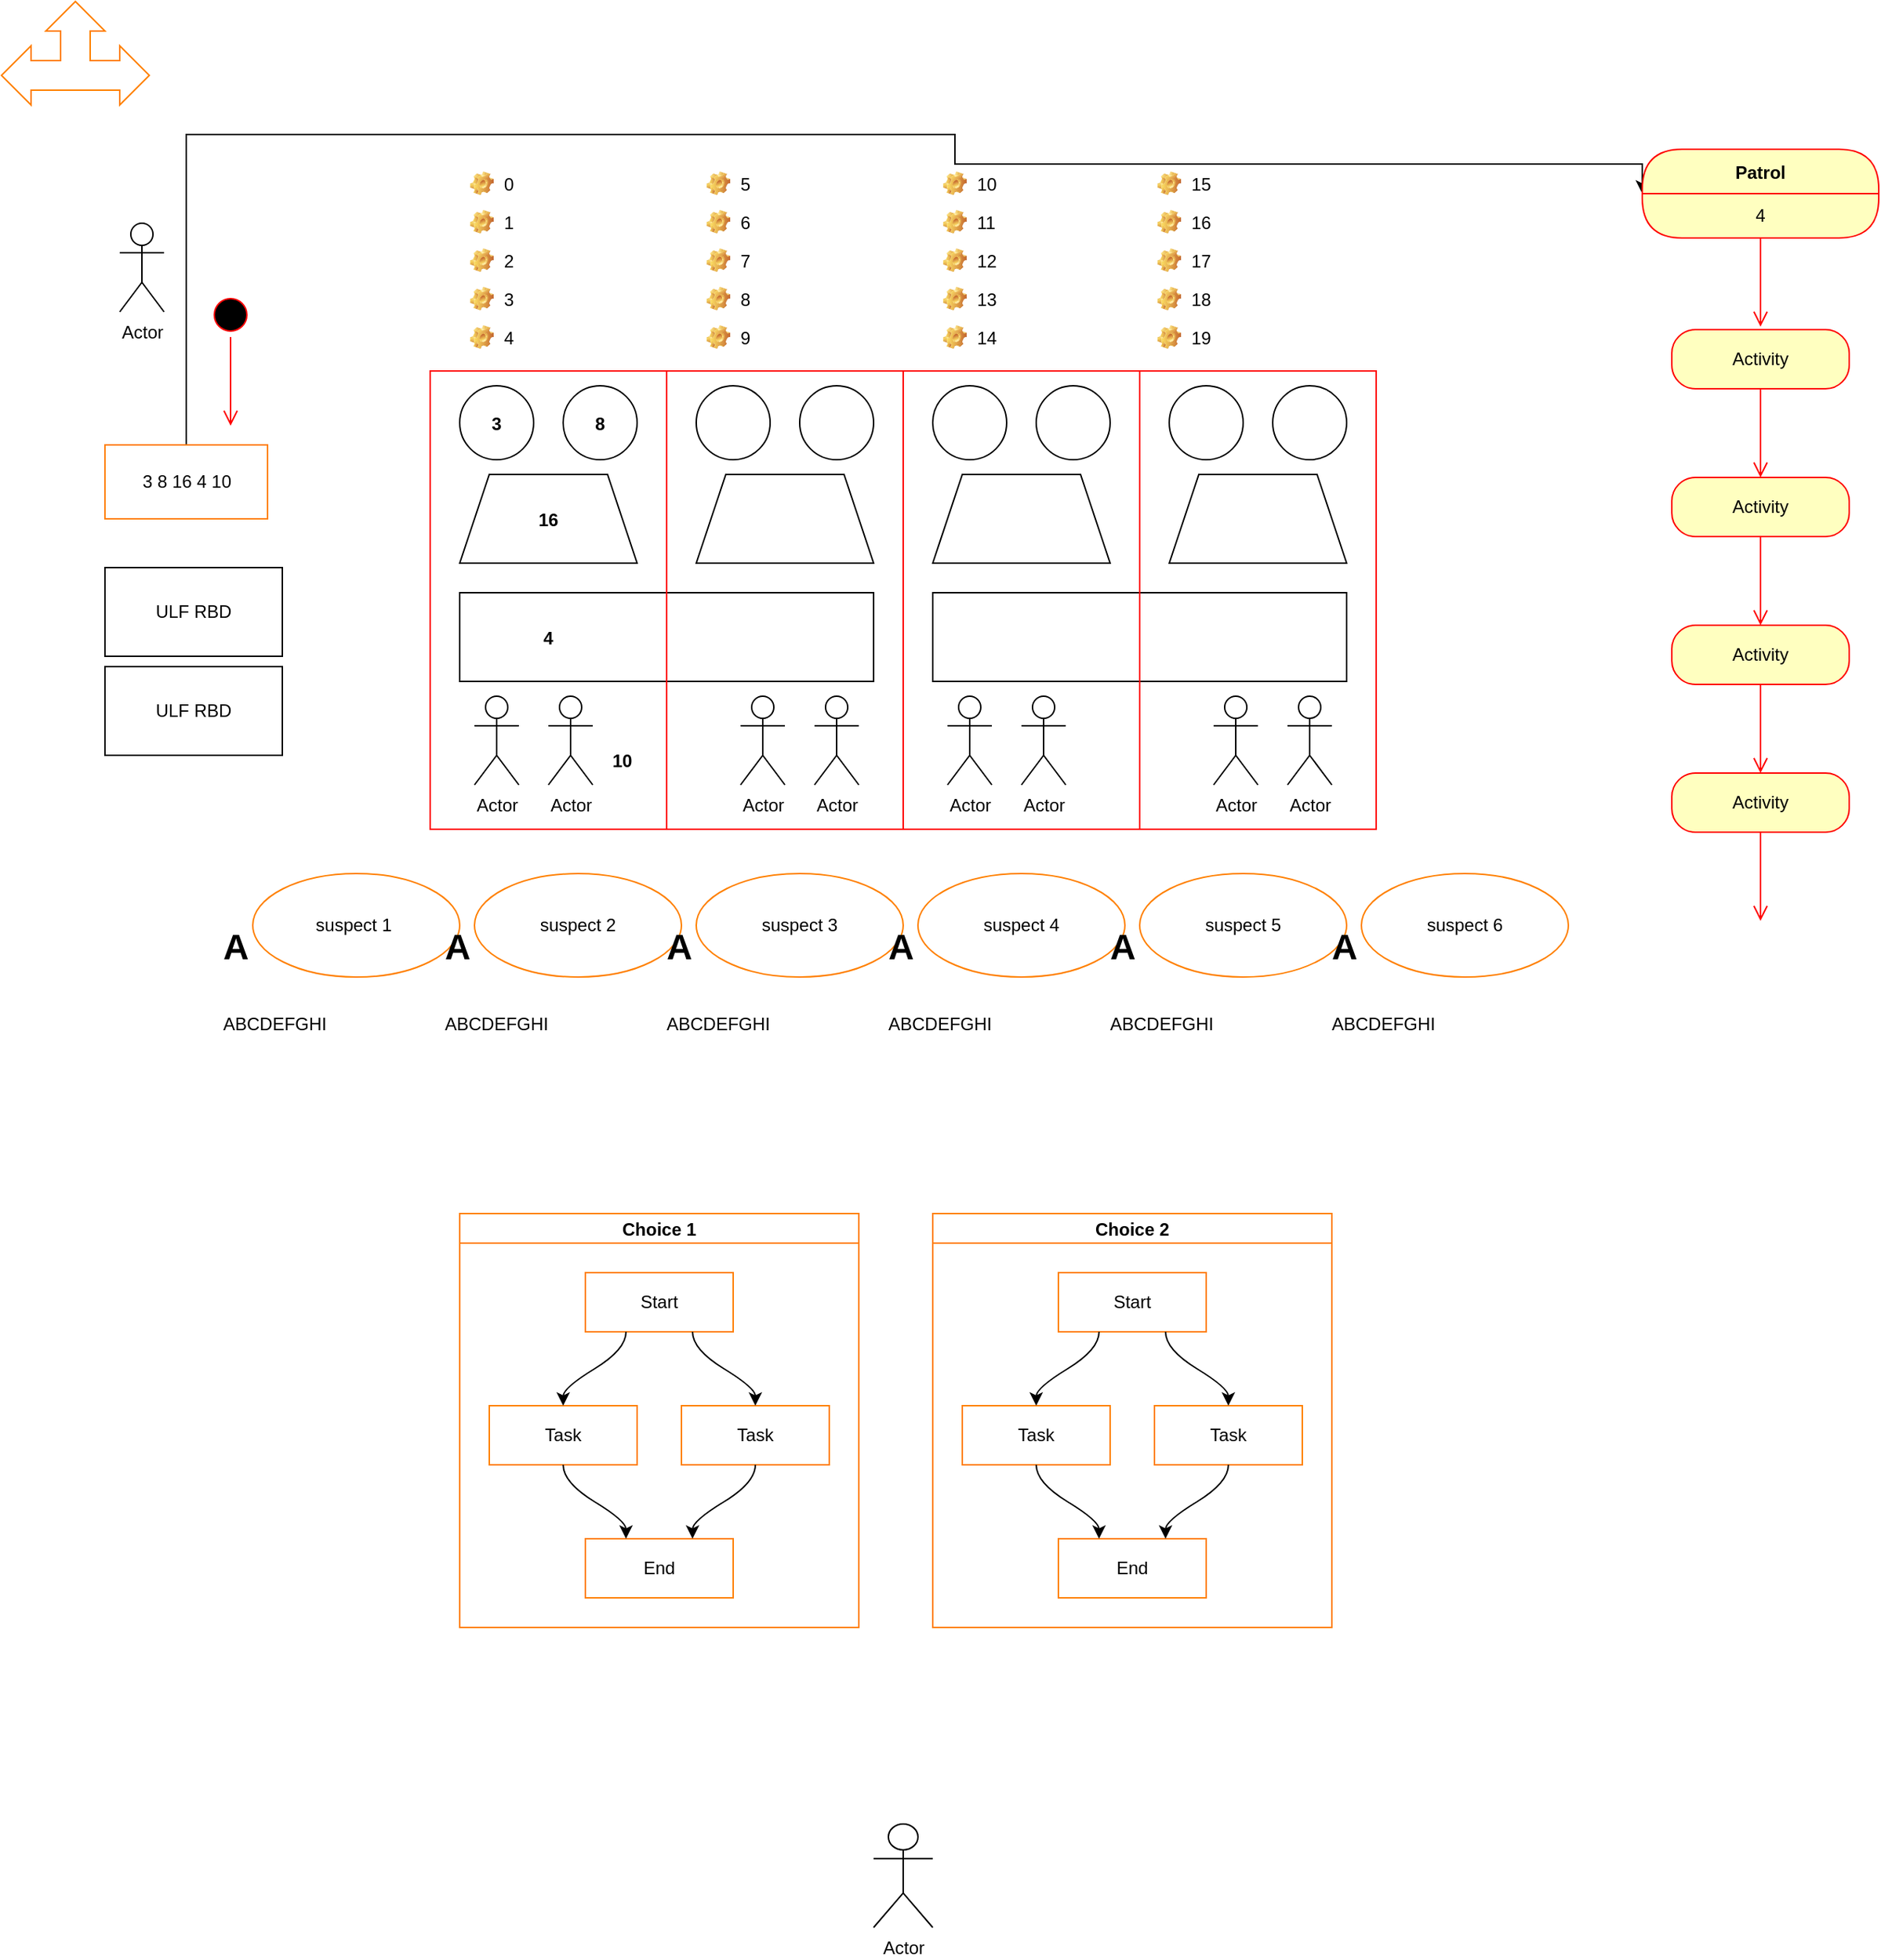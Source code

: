<mxfile version="15.8.8" type="github">
  <diagram id="ZRRt96cUcteAnaAj0CVr" name="Page-1">
    <mxGraphModel dx="1038" dy="2921" grid="1" gridSize="10" guides="1" tooltips="1" connect="1" arrows="1" fold="1" page="1" pageScale="1" pageWidth="1654" pageHeight="2336" math="0" shadow="0">
      <root>
        <mxCell id="0" />
        <mxCell id="1" parent="0" />
        <mxCell id="5TTXVKUjlZvVY425EZ6K-2" value="Actor" style="shape=umlActor;verticalLabelPosition=bottom;verticalAlign=top;html=1;outlineConnect=0;" parent="1" vertex="1">
          <mxGeometry x="90" y="50" width="30" height="60" as="geometry" />
        </mxCell>
        <mxCell id="5TTXVKUjlZvVY425EZ6K-3" value="" style="shape=trapezoid;perimeter=trapezoidPerimeter;whiteSpace=wrap;html=1;fixedSize=1;" parent="1" vertex="1">
          <mxGeometry x="800" y="220" width="120" height="60" as="geometry" />
        </mxCell>
        <mxCell id="5TTXVKUjlZvVY425EZ6K-4" value="" style="shape=trapezoid;perimeter=trapezoidPerimeter;whiteSpace=wrap;html=1;fixedSize=1;" parent="1" vertex="1">
          <mxGeometry x="640" y="220" width="120" height="60" as="geometry" />
        </mxCell>
        <mxCell id="5TTXVKUjlZvVY425EZ6K-5" value="" style="shape=trapezoid;perimeter=trapezoidPerimeter;whiteSpace=wrap;html=1;fixedSize=1;" parent="1" vertex="1">
          <mxGeometry x="480" y="220" width="120" height="60" as="geometry" />
        </mxCell>
        <mxCell id="5TTXVKUjlZvVY425EZ6K-6" value="" style="shape=trapezoid;perimeter=trapezoidPerimeter;whiteSpace=wrap;html=1;fixedSize=1;" parent="1" vertex="1">
          <mxGeometry x="320" y="220" width="120" height="60" as="geometry" />
        </mxCell>
        <mxCell id="5TTXVKUjlZvVY425EZ6K-7" value="" style="ellipse;whiteSpace=wrap;html=1;aspect=fixed;" parent="1" vertex="1">
          <mxGeometry x="320" y="160" width="50" height="50" as="geometry" />
        </mxCell>
        <mxCell id="5TTXVKUjlZvVY425EZ6K-8" value="" style="ellipse;whiteSpace=wrap;html=1;aspect=fixed;" parent="1" vertex="1">
          <mxGeometry x="390" y="160" width="50" height="50" as="geometry" />
        </mxCell>
        <mxCell id="5TTXVKUjlZvVY425EZ6K-9" value="" style="ellipse;whiteSpace=wrap;html=1;aspect=fixed;" parent="1" vertex="1">
          <mxGeometry x="480" y="160" width="50" height="50" as="geometry" />
        </mxCell>
        <mxCell id="5TTXVKUjlZvVY425EZ6K-10" value="" style="ellipse;whiteSpace=wrap;html=1;aspect=fixed;" parent="1" vertex="1">
          <mxGeometry x="550" y="160" width="50" height="50" as="geometry" />
        </mxCell>
        <mxCell id="5TTXVKUjlZvVY425EZ6K-11" value="" style="ellipse;whiteSpace=wrap;html=1;aspect=fixed;" parent="1" vertex="1">
          <mxGeometry x="640" y="160" width="50" height="50" as="geometry" />
        </mxCell>
        <mxCell id="5TTXVKUjlZvVY425EZ6K-12" value="" style="ellipse;whiteSpace=wrap;html=1;aspect=fixed;" parent="1" vertex="1">
          <mxGeometry x="710" y="160" width="50" height="50" as="geometry" />
        </mxCell>
        <mxCell id="5TTXVKUjlZvVY425EZ6K-13" value="" style="ellipse;whiteSpace=wrap;html=1;aspect=fixed;" parent="1" vertex="1">
          <mxGeometry x="800" y="160" width="50" height="50" as="geometry" />
        </mxCell>
        <mxCell id="5TTXVKUjlZvVY425EZ6K-14" value="" style="ellipse;whiteSpace=wrap;html=1;aspect=fixed;" parent="1" vertex="1">
          <mxGeometry x="870" y="160" width="50" height="50" as="geometry" />
        </mxCell>
        <mxCell id="5TTXVKUjlZvVY425EZ6K-16" value="" style="rounded=0;whiteSpace=wrap;html=1;" parent="1" vertex="1">
          <mxGeometry x="320" y="300" width="280" height="60" as="geometry" />
        </mxCell>
        <mxCell id="5TTXVKUjlZvVY425EZ6K-18" value="" style="rounded=0;whiteSpace=wrap;html=1;" parent="1" vertex="1">
          <mxGeometry x="640" y="300" width="280" height="60" as="geometry" />
        </mxCell>
        <mxCell id="5TTXVKUjlZvVY425EZ6K-19" value="Actor" style="shape=umlActor;verticalLabelPosition=bottom;verticalAlign=top;html=1;outlineConnect=0;" parent="1" vertex="1">
          <mxGeometry x="330" y="370" width="30" height="60" as="geometry" />
        </mxCell>
        <mxCell id="5TTXVKUjlZvVY425EZ6K-20" value="Actor" style="shape=umlActor;verticalLabelPosition=bottom;verticalAlign=top;html=1;outlineConnect=0;" parent="1" vertex="1">
          <mxGeometry x="380" y="370" width="30" height="60" as="geometry" />
        </mxCell>
        <mxCell id="5TTXVKUjlZvVY425EZ6K-21" value="Actor" style="shape=umlActor;verticalLabelPosition=bottom;verticalAlign=top;html=1;outlineConnect=0;" parent="1" vertex="1">
          <mxGeometry x="510" y="370" width="30" height="60" as="geometry" />
        </mxCell>
        <mxCell id="5TTXVKUjlZvVY425EZ6K-22" value="Actor" style="shape=umlActor;verticalLabelPosition=bottom;verticalAlign=top;html=1;outlineConnect=0;" parent="1" vertex="1">
          <mxGeometry x="560" y="370" width="30" height="60" as="geometry" />
        </mxCell>
        <mxCell id="5TTXVKUjlZvVY425EZ6K-23" value="Actor" style="shape=umlActor;verticalLabelPosition=bottom;verticalAlign=top;html=1;outlineConnect=0;" parent="1" vertex="1">
          <mxGeometry x="650" y="370" width="30" height="60" as="geometry" />
        </mxCell>
        <mxCell id="5TTXVKUjlZvVY425EZ6K-24" value="Actor" style="shape=umlActor;verticalLabelPosition=bottom;verticalAlign=top;html=1;outlineConnect=0;" parent="1" vertex="1">
          <mxGeometry x="700" y="370" width="30" height="60" as="geometry" />
        </mxCell>
        <mxCell id="5TTXVKUjlZvVY425EZ6K-25" value="Actor" style="shape=umlActor;verticalLabelPosition=bottom;verticalAlign=top;html=1;outlineConnect=0;" parent="1" vertex="1">
          <mxGeometry x="830" y="370" width="30" height="60" as="geometry" />
        </mxCell>
        <mxCell id="5TTXVKUjlZvVY425EZ6K-26" value="Actor" style="shape=umlActor;verticalLabelPosition=bottom;verticalAlign=top;html=1;outlineConnect=0;" parent="1" vertex="1">
          <mxGeometry x="880" y="370" width="30" height="60" as="geometry" />
        </mxCell>
        <mxCell id="5TTXVKUjlZvVY425EZ6K-29" value="" style="rounded=0;whiteSpace=wrap;html=1;fillColor=none;strokeColor=#FF0000;" parent="1" vertex="1">
          <mxGeometry x="780" y="150" width="160" height="310" as="geometry" />
        </mxCell>
        <mxCell id="5TTXVKUjlZvVY425EZ6K-30" value="" style="rounded=0;whiteSpace=wrap;html=1;fillColor=none;strokeColor=#FF0000;" parent="1" vertex="1">
          <mxGeometry x="620" y="150" width="160" height="310" as="geometry" />
        </mxCell>
        <mxCell id="5TTXVKUjlZvVY425EZ6K-31" value="" style="rounded=0;whiteSpace=wrap;html=1;fillColor=none;strokeColor=#FF0000;" parent="1" vertex="1">
          <mxGeometry x="460" y="150" width="160" height="310" as="geometry" />
        </mxCell>
        <mxCell id="5TTXVKUjlZvVY425EZ6K-32" value="" style="rounded=0;whiteSpace=wrap;html=1;fillColor=none;strokeColor=#FF0000;" parent="1" vertex="1">
          <mxGeometry x="300" y="150" width="160" height="310" as="geometry" />
        </mxCell>
        <mxCell id="5TTXVKUjlZvVY425EZ6K-37" value="Actor" style="shape=umlActor;verticalLabelPosition=bottom;verticalAlign=top;html=1;outlineConnect=0;" parent="1" vertex="1">
          <mxGeometry x="600" y="1133" width="40" height="70" as="geometry" />
        </mxCell>
        <mxCell id="5TTXVKUjlZvVY425EZ6K-48" value="Choice 1" style="swimlane;startSize=20;horizontal=1;childLayout=flowLayout;flowOrientation=north;resizable=0;interRankCellSpacing=50;containerType=tree;strokeColor=#FF8000;fillColor=none;" parent="1" vertex="1">
          <mxGeometry x="320" y="720" width="270" height="280" as="geometry" />
        </mxCell>
        <mxCell id="5TTXVKUjlZvVY425EZ6K-49" value="Start" style="whiteSpace=wrap;html=1;strokeColor=#FF8000;fillColor=none;" parent="5TTXVKUjlZvVY425EZ6K-48" vertex="1">
          <mxGeometry x="85" y="40" width="100" height="40" as="geometry" />
        </mxCell>
        <mxCell id="5TTXVKUjlZvVY425EZ6K-50" value="Task" style="whiteSpace=wrap;html=1;strokeColor=#FF8000;fillColor=none;" parent="5TTXVKUjlZvVY425EZ6K-48" vertex="1">
          <mxGeometry x="20" y="130" width="100" height="40" as="geometry" />
        </mxCell>
        <mxCell id="5TTXVKUjlZvVY425EZ6K-51" value="" style="html=1;curved=1;rounded=0;noEdgeStyle=1;orthogonal=1;" parent="5TTXVKUjlZvVY425EZ6K-48" source="5TTXVKUjlZvVY425EZ6K-49" target="5TTXVKUjlZvVY425EZ6K-50" edge="1">
          <mxGeometry relative="1" as="geometry">
            <Array as="points">
              <mxPoint x="112.5" y="92" />
              <mxPoint x="70" y="118" />
            </Array>
          </mxGeometry>
        </mxCell>
        <mxCell id="5TTXVKUjlZvVY425EZ6K-52" value="Task" style="whiteSpace=wrap;html=1;strokeColor=#FF8000;fillColor=none;" parent="5TTXVKUjlZvVY425EZ6K-48" vertex="1">
          <mxGeometry x="150" y="130" width="100" height="40" as="geometry" />
        </mxCell>
        <mxCell id="5TTXVKUjlZvVY425EZ6K-53" value="" style="html=1;curved=1;rounded=0;noEdgeStyle=1;orthogonal=1;" parent="5TTXVKUjlZvVY425EZ6K-48" source="5TTXVKUjlZvVY425EZ6K-49" target="5TTXVKUjlZvVY425EZ6K-52" edge="1">
          <mxGeometry relative="1" as="geometry">
            <Array as="points">
              <mxPoint x="157.5" y="92" />
              <mxPoint x="200" y="118" />
            </Array>
          </mxGeometry>
        </mxCell>
        <mxCell id="5TTXVKUjlZvVY425EZ6K-54" value="End" style="whiteSpace=wrap;html=1;strokeColor=#FF8000;fillColor=none;" parent="5TTXVKUjlZvVY425EZ6K-48" vertex="1">
          <mxGeometry x="85" y="220" width="100" height="40" as="geometry" />
        </mxCell>
        <mxCell id="5TTXVKUjlZvVY425EZ6K-55" value="" style="html=1;curved=1;rounded=0;noEdgeStyle=1;orthogonal=1;" parent="5TTXVKUjlZvVY425EZ6K-48" source="5TTXVKUjlZvVY425EZ6K-50" target="5TTXVKUjlZvVY425EZ6K-54" edge="1">
          <mxGeometry relative="1" as="geometry">
            <Array as="points">
              <mxPoint x="70" y="182" />
              <mxPoint x="112.5" y="208" />
            </Array>
          </mxGeometry>
        </mxCell>
        <mxCell id="5TTXVKUjlZvVY425EZ6K-56" value="" style="html=1;curved=1;rounded=0;noEdgeStyle=1;orthogonal=1;" parent="5TTXVKUjlZvVY425EZ6K-48" source="5TTXVKUjlZvVY425EZ6K-52" target="5TTXVKUjlZvVY425EZ6K-54" edge="1">
          <mxGeometry relative="1" as="geometry">
            <Array as="points">
              <mxPoint x="200" y="182" />
              <mxPoint x="157.5" y="208" />
            </Array>
          </mxGeometry>
        </mxCell>
        <mxCell id="5TTXVKUjlZvVY425EZ6K-57" value="Choice 2" style="swimlane;startSize=20;horizontal=1;childLayout=flowLayout;flowOrientation=north;resizable=0;interRankCellSpacing=50;containerType=tree;strokeColor=#FF8000;fillColor=none;" parent="1" vertex="1">
          <mxGeometry x="640" y="720" width="270" height="280" as="geometry" />
        </mxCell>
        <mxCell id="5TTXVKUjlZvVY425EZ6K-58" value="Start" style="whiteSpace=wrap;html=1;strokeColor=#FF8000;fillColor=none;" parent="5TTXVKUjlZvVY425EZ6K-57" vertex="1">
          <mxGeometry x="85" y="40" width="100" height="40" as="geometry" />
        </mxCell>
        <mxCell id="5TTXVKUjlZvVY425EZ6K-59" value="Task" style="whiteSpace=wrap;html=1;strokeColor=#FF8000;fillColor=none;" parent="5TTXVKUjlZvVY425EZ6K-57" vertex="1">
          <mxGeometry x="20" y="130" width="100" height="40" as="geometry" />
        </mxCell>
        <mxCell id="5TTXVKUjlZvVY425EZ6K-60" value="" style="html=1;curved=1;rounded=0;noEdgeStyle=1;orthogonal=1;" parent="5TTXVKUjlZvVY425EZ6K-57" source="5TTXVKUjlZvVY425EZ6K-58" target="5TTXVKUjlZvVY425EZ6K-59" edge="1">
          <mxGeometry relative="1" as="geometry">
            <Array as="points">
              <mxPoint x="112.5" y="92" />
              <mxPoint x="70" y="118" />
            </Array>
          </mxGeometry>
        </mxCell>
        <mxCell id="5TTXVKUjlZvVY425EZ6K-61" value="Task" style="whiteSpace=wrap;html=1;strokeColor=#FF8000;fillColor=none;" parent="5TTXVKUjlZvVY425EZ6K-57" vertex="1">
          <mxGeometry x="150" y="130" width="100" height="40" as="geometry" />
        </mxCell>
        <mxCell id="5TTXVKUjlZvVY425EZ6K-62" value="" style="html=1;curved=1;rounded=0;noEdgeStyle=1;orthogonal=1;" parent="5TTXVKUjlZvVY425EZ6K-57" source="5TTXVKUjlZvVY425EZ6K-58" target="5TTXVKUjlZvVY425EZ6K-61" edge="1">
          <mxGeometry relative="1" as="geometry">
            <Array as="points">
              <mxPoint x="157.5" y="92" />
              <mxPoint x="200" y="118" />
            </Array>
          </mxGeometry>
        </mxCell>
        <mxCell id="5TTXVKUjlZvVY425EZ6K-63" value="End" style="whiteSpace=wrap;html=1;strokeColor=#FF8000;fillColor=none;" parent="5TTXVKUjlZvVY425EZ6K-57" vertex="1">
          <mxGeometry x="85" y="220" width="100" height="40" as="geometry" />
        </mxCell>
        <mxCell id="5TTXVKUjlZvVY425EZ6K-64" value="" style="html=1;curved=1;rounded=0;noEdgeStyle=1;orthogonal=1;" parent="5TTXVKUjlZvVY425EZ6K-57" source="5TTXVKUjlZvVY425EZ6K-59" target="5TTXVKUjlZvVY425EZ6K-63" edge="1">
          <mxGeometry relative="1" as="geometry">
            <Array as="points">
              <mxPoint x="70" y="182" />
              <mxPoint x="112.5" y="208" />
            </Array>
          </mxGeometry>
        </mxCell>
        <mxCell id="5TTXVKUjlZvVY425EZ6K-65" value="" style="html=1;curved=1;rounded=0;noEdgeStyle=1;orthogonal=1;" parent="5TTXVKUjlZvVY425EZ6K-57" source="5TTXVKUjlZvVY425EZ6K-61" target="5TTXVKUjlZvVY425EZ6K-63" edge="1">
          <mxGeometry relative="1" as="geometry">
            <Array as="points">
              <mxPoint x="200" y="182" />
              <mxPoint x="157.5" y="208" />
            </Array>
          </mxGeometry>
        </mxCell>
        <mxCell id="5TTXVKUjlZvVY425EZ6K-77" value="" style="html=1;shadow=0;dashed=0;align=center;verticalAlign=middle;shape=mxgraph.arrows2.triadArrow;dy=10;dx=20;arrowHead=40;strokeColor=#FF8000;fillColor=none;" parent="1" vertex="1">
          <mxGeometry x="10" y="-100" width="100" height="70" as="geometry" />
        </mxCell>
        <mxCell id="5TTXVKUjlZvVY425EZ6K-79" value="0" style="label;fontStyle=0;strokeColor=none;fillColor=none;align=left;verticalAlign=top;overflow=hidden;spacingLeft=28;spacingRight=4;rotatable=0;points=[[0,0.5],[1,0.5]];portConstraint=eastwest;imageWidth=16;imageHeight=16;image=img/clipart/Gear_128x128.png" parent="1" vertex="1">
          <mxGeometry x="320" y="10" width="120" height="26" as="geometry" />
        </mxCell>
        <mxCell id="5TTXVKUjlZvVY425EZ6K-80" value="1" style="label;fontStyle=0;strokeColor=none;fillColor=none;align=left;verticalAlign=top;overflow=hidden;spacingLeft=28;spacingRight=4;rotatable=0;points=[[0,0.5],[1,0.5]];portConstraint=eastwest;imageWidth=16;imageHeight=16;image=img/clipart/Gear_128x128.png" parent="1" vertex="1">
          <mxGeometry x="320" y="36" width="120" height="26" as="geometry" />
        </mxCell>
        <mxCell id="5TTXVKUjlZvVY425EZ6K-81" value="2" style="label;fontStyle=0;strokeColor=none;fillColor=none;align=left;verticalAlign=top;overflow=hidden;spacingLeft=28;spacingRight=4;rotatable=0;points=[[0,0.5],[1,0.5]];portConstraint=eastwest;imageWidth=16;imageHeight=16;image=img/clipart/Gear_128x128.png" parent="1" vertex="1">
          <mxGeometry x="320" y="62" width="120" height="26" as="geometry" />
        </mxCell>
        <mxCell id="5TTXVKUjlZvVY425EZ6K-82" value="3" style="label;fontStyle=0;strokeColor=none;fillColor=none;align=left;verticalAlign=top;overflow=hidden;spacingLeft=28;spacingRight=4;rotatable=0;points=[[0,0.5],[1,0.5]];portConstraint=eastwest;imageWidth=16;imageHeight=16;image=img/clipart/Gear_128x128.png" parent="1" vertex="1">
          <mxGeometry x="320" y="88" width="120" height="26" as="geometry" />
        </mxCell>
        <mxCell id="5TTXVKUjlZvVY425EZ6K-83" value="4" style="label;fontStyle=0;strokeColor=none;fillColor=none;align=left;verticalAlign=top;overflow=hidden;spacingLeft=28;spacingRight=4;rotatable=0;points=[[0,0.5],[1,0.5]];portConstraint=eastwest;imageWidth=16;imageHeight=16;image=img/clipart/Gear_128x128.png" parent="1" vertex="1">
          <mxGeometry x="320" y="114" width="120" height="26" as="geometry" />
        </mxCell>
        <mxCell id="5TTXVKUjlZvVY425EZ6K-84" value="5" style="label;fontStyle=0;strokeColor=none;fillColor=none;align=left;verticalAlign=top;overflow=hidden;spacingLeft=28;spacingRight=4;rotatable=0;points=[[0,0.5],[1,0.5]];portConstraint=eastwest;imageWidth=16;imageHeight=16;image=img/clipart/Gear_128x128.png" parent="1" vertex="1">
          <mxGeometry x="480" y="10" width="120" height="26" as="geometry" />
        </mxCell>
        <mxCell id="5TTXVKUjlZvVY425EZ6K-85" value="6" style="label;fontStyle=0;strokeColor=none;fillColor=none;align=left;verticalAlign=top;overflow=hidden;spacingLeft=28;spacingRight=4;rotatable=0;points=[[0,0.5],[1,0.5]];portConstraint=eastwest;imageWidth=16;imageHeight=16;image=img/clipart/Gear_128x128.png" parent="1" vertex="1">
          <mxGeometry x="480" y="36" width="120" height="26" as="geometry" />
        </mxCell>
        <mxCell id="5TTXVKUjlZvVY425EZ6K-86" value="7" style="label;fontStyle=0;strokeColor=none;fillColor=none;align=left;verticalAlign=top;overflow=hidden;spacingLeft=28;spacingRight=4;rotatable=0;points=[[0,0.5],[1,0.5]];portConstraint=eastwest;imageWidth=16;imageHeight=16;image=img/clipart/Gear_128x128.png" parent="1" vertex="1">
          <mxGeometry x="480" y="62" width="120" height="26" as="geometry" />
        </mxCell>
        <mxCell id="5TTXVKUjlZvVY425EZ6K-87" value="8" style="label;fontStyle=0;strokeColor=none;fillColor=none;align=left;verticalAlign=top;overflow=hidden;spacingLeft=28;spacingRight=4;rotatable=0;points=[[0,0.5],[1,0.5]];portConstraint=eastwest;imageWidth=16;imageHeight=16;image=img/clipart/Gear_128x128.png" parent="1" vertex="1">
          <mxGeometry x="480" y="88" width="120" height="26" as="geometry" />
        </mxCell>
        <mxCell id="5TTXVKUjlZvVY425EZ6K-88" value="9" style="label;fontStyle=0;strokeColor=none;fillColor=none;align=left;verticalAlign=top;overflow=hidden;spacingLeft=28;spacingRight=4;rotatable=0;points=[[0,0.5],[1,0.5]];portConstraint=eastwest;imageWidth=16;imageHeight=16;image=img/clipart/Gear_128x128.png" parent="1" vertex="1">
          <mxGeometry x="480" y="114" width="120" height="26" as="geometry" />
        </mxCell>
        <mxCell id="5TTXVKUjlZvVY425EZ6K-89" value="10" style="label;fontStyle=0;strokeColor=none;fillColor=none;align=left;verticalAlign=top;overflow=hidden;spacingLeft=28;spacingRight=4;rotatable=0;points=[[0,0.5],[1,0.5]];portConstraint=eastwest;imageWidth=16;imageHeight=16;image=img/clipart/Gear_128x128.png" parent="1" vertex="1">
          <mxGeometry x="640" y="10" width="120" height="26" as="geometry" />
        </mxCell>
        <mxCell id="5TTXVKUjlZvVY425EZ6K-90" value="11" style="label;fontStyle=0;strokeColor=none;fillColor=none;align=left;verticalAlign=top;overflow=hidden;spacingLeft=28;spacingRight=4;rotatable=0;points=[[0,0.5],[1,0.5]];portConstraint=eastwest;imageWidth=16;imageHeight=16;image=img/clipart/Gear_128x128.png" parent="1" vertex="1">
          <mxGeometry x="640" y="36" width="120" height="26" as="geometry" />
        </mxCell>
        <mxCell id="5TTXVKUjlZvVY425EZ6K-91" value="12" style="label;fontStyle=0;strokeColor=none;fillColor=none;align=left;verticalAlign=top;overflow=hidden;spacingLeft=28;spacingRight=4;rotatable=0;points=[[0,0.5],[1,0.5]];portConstraint=eastwest;imageWidth=16;imageHeight=16;image=img/clipart/Gear_128x128.png" parent="1" vertex="1">
          <mxGeometry x="640" y="62" width="120" height="26" as="geometry" />
        </mxCell>
        <mxCell id="5TTXVKUjlZvVY425EZ6K-92" value="13" style="label;fontStyle=0;strokeColor=none;fillColor=none;align=left;verticalAlign=top;overflow=hidden;spacingLeft=28;spacingRight=4;rotatable=0;points=[[0,0.5],[1,0.5]];portConstraint=eastwest;imageWidth=16;imageHeight=16;image=img/clipart/Gear_128x128.png" parent="1" vertex="1">
          <mxGeometry x="640" y="88" width="120" height="26" as="geometry" />
        </mxCell>
        <mxCell id="5TTXVKUjlZvVY425EZ6K-93" value="14" style="label;fontStyle=0;strokeColor=none;fillColor=none;align=left;verticalAlign=top;overflow=hidden;spacingLeft=28;spacingRight=4;rotatable=0;points=[[0,0.5],[1,0.5]];portConstraint=eastwest;imageWidth=16;imageHeight=16;image=img/clipart/Gear_128x128.png" parent="1" vertex="1">
          <mxGeometry x="640" y="114" width="120" height="26" as="geometry" />
        </mxCell>
        <mxCell id="5TTXVKUjlZvVY425EZ6K-94" value="15" style="label;fontStyle=0;strokeColor=none;fillColor=none;align=left;verticalAlign=top;overflow=hidden;spacingLeft=28;spacingRight=4;rotatable=0;points=[[0,0.5],[1,0.5]];portConstraint=eastwest;imageWidth=16;imageHeight=16;image=img/clipart/Gear_128x128.png" parent="1" vertex="1">
          <mxGeometry x="785" y="10" width="120" height="26" as="geometry" />
        </mxCell>
        <mxCell id="5TTXVKUjlZvVY425EZ6K-95" value="16" style="label;fontStyle=0;strokeColor=none;fillColor=none;align=left;verticalAlign=top;overflow=hidden;spacingLeft=28;spacingRight=4;rotatable=0;points=[[0,0.5],[1,0.5]];portConstraint=eastwest;imageWidth=16;imageHeight=16;image=img/clipart/Gear_128x128.png" parent="1" vertex="1">
          <mxGeometry x="785" y="36" width="120" height="26" as="geometry" />
        </mxCell>
        <mxCell id="5TTXVKUjlZvVY425EZ6K-96" value="17" style="label;fontStyle=0;strokeColor=none;fillColor=none;align=left;verticalAlign=top;overflow=hidden;spacingLeft=28;spacingRight=4;rotatable=0;points=[[0,0.5],[1,0.5]];portConstraint=eastwest;imageWidth=16;imageHeight=16;image=img/clipart/Gear_128x128.png" parent="1" vertex="1">
          <mxGeometry x="785" y="62" width="120" height="26" as="geometry" />
        </mxCell>
        <mxCell id="5TTXVKUjlZvVY425EZ6K-97" value="18" style="label;fontStyle=0;strokeColor=none;fillColor=none;align=left;verticalAlign=top;overflow=hidden;spacingLeft=28;spacingRight=4;rotatable=0;points=[[0,0.5],[1,0.5]];portConstraint=eastwest;imageWidth=16;imageHeight=16;image=img/clipart/Gear_128x128.png" parent="1" vertex="1">
          <mxGeometry x="785" y="88" width="120" height="26" as="geometry" />
        </mxCell>
        <mxCell id="5TTXVKUjlZvVY425EZ6K-98" value="19" style="label;fontStyle=0;strokeColor=none;fillColor=none;align=left;verticalAlign=top;overflow=hidden;spacingLeft=28;spacingRight=4;rotatable=0;points=[[0,0.5],[1,0.5]];portConstraint=eastwest;imageWidth=16;imageHeight=16;image=img/clipart/Gear_128x128.png" parent="1" vertex="1">
          <mxGeometry x="785" y="114" width="120" height="26" as="geometry" />
        </mxCell>
        <mxCell id="5TTXVKUjlZvVY425EZ6K-99" value="" style="ellipse;html=1;shape=startState;fillColor=#000000;strokeColor=#ff0000;" parent="1" vertex="1">
          <mxGeometry x="150" y="97" width="30" height="30" as="geometry" />
        </mxCell>
        <mxCell id="5TTXVKUjlZvVY425EZ6K-100" value="" style="edgeStyle=orthogonalEdgeStyle;html=1;verticalAlign=bottom;endArrow=open;endSize=8;strokeColor=#ff0000;rounded=0;" parent="1" source="5TTXVKUjlZvVY425EZ6K-99" edge="1">
          <mxGeometry relative="1" as="geometry">
            <mxPoint x="165" y="187" as="targetPoint" />
          </mxGeometry>
        </mxCell>
        <mxCell id="5TTXVKUjlZvVY425EZ6K-101" value="suspect 1&lt;span style=&quot;white-space: pre&quot;&gt; &lt;/span&gt;" style="ellipse;whiteSpace=wrap;html=1;strokeColor=#FF8000;fillColor=none;" parent="1" vertex="1">
          <mxGeometry x="180" y="490" width="140" height="70" as="geometry" />
        </mxCell>
        <mxCell id="5TTXVKUjlZvVY425EZ6K-102" value="suspect 2" style="ellipse;whiteSpace=wrap;html=1;strokeColor=#FF8000;fillColor=none;" parent="1" vertex="1">
          <mxGeometry x="330" y="490" width="140" height="70" as="geometry" />
        </mxCell>
        <mxCell id="5TTXVKUjlZvVY425EZ6K-103" value="suspect 3" style="ellipse;whiteSpace=wrap;html=1;strokeColor=#FF8000;fillColor=none;" parent="1" vertex="1">
          <mxGeometry x="480" y="490" width="140" height="70" as="geometry" />
        </mxCell>
        <mxCell id="5TTXVKUjlZvVY425EZ6K-104" value="suspect 4" style="ellipse;whiteSpace=wrap;html=1;strokeColor=#FF8000;fillColor=none;" parent="1" vertex="1">
          <mxGeometry x="630" y="490" width="140" height="70" as="geometry" />
        </mxCell>
        <mxCell id="5TTXVKUjlZvVY425EZ6K-105" value="suspect 5" style="ellipse;whiteSpace=wrap;html=1;strokeColor=#FF8000;fillColor=none;" parent="1" vertex="1">
          <mxGeometry x="780" y="490" width="140" height="70" as="geometry" />
        </mxCell>
        <mxCell id="5TTXVKUjlZvVY425EZ6K-106" value="suspect 6" style="ellipse;whiteSpace=wrap;html=1;strokeColor=#FF8000;fillColor=none;" parent="1" vertex="1">
          <mxGeometry x="930" y="490" width="140" height="70" as="geometry" />
        </mxCell>
        <mxCell id="BTbRAFkYMJewCLEARAWJ-13" style="edgeStyle=orthogonalEdgeStyle;rounded=0;orthogonalLoop=1;jettySize=auto;html=1;entryX=0;entryY=0;entryDx=0;entryDy=0;" edge="1" parent="1" source="5TTXVKUjlZvVY425EZ6K-107" target="BTbRAFkYMJewCLEARAWJ-2">
          <mxGeometry relative="1" as="geometry">
            <Array as="points">
              <mxPoint x="135" y="-10" />
              <mxPoint x="655" y="-10" />
              <mxPoint x="655" y="10" />
              <mxPoint x="1120" y="10" />
            </Array>
          </mxGeometry>
        </mxCell>
        <mxCell id="5TTXVKUjlZvVY425EZ6K-107" value="3 8 16 4 10" style="html=1;strokeColor=#FF8000;fillColor=none;" parent="1" vertex="1">
          <mxGeometry x="80" y="200" width="110" height="50" as="geometry" />
        </mxCell>
        <mxCell id="5TTXVKUjlZvVY425EZ6K-112" value="3" style="text;align=center;fontStyle=1;verticalAlign=middle;spacingLeft=3;spacingRight=3;strokeColor=none;rotatable=0;points=[[0,0.5],[1,0.5]];portConstraint=eastwest;fillColor=none;" parent="1" vertex="1">
          <mxGeometry x="305" y="172" width="80" height="26" as="geometry" />
        </mxCell>
        <mxCell id="5TTXVKUjlZvVY425EZ6K-113" value="8" style="text;align=center;fontStyle=1;verticalAlign=middle;spacingLeft=3;spacingRight=3;strokeColor=none;rotatable=0;points=[[0,0.5],[1,0.5]];portConstraint=eastwest;fillColor=none;" parent="1" vertex="1">
          <mxGeometry x="375" y="172" width="80" height="26" as="geometry" />
        </mxCell>
        <mxCell id="5TTXVKUjlZvVY425EZ6K-114" value="16" style="text;align=center;fontStyle=1;verticalAlign=middle;spacingLeft=3;spacingRight=3;strokeColor=none;rotatable=0;points=[[0,0.5],[1,0.5]];portConstraint=eastwest;fillColor=none;" parent="1" vertex="1">
          <mxGeometry x="340" y="237" width="80" height="26" as="geometry" />
        </mxCell>
        <mxCell id="5TTXVKUjlZvVY425EZ6K-115" value="4" style="text;align=center;fontStyle=1;verticalAlign=middle;spacingLeft=3;spacingRight=3;strokeColor=none;rotatable=0;points=[[0,0.5],[1,0.5]];portConstraint=eastwest;fillColor=none;" parent="1" vertex="1">
          <mxGeometry x="340" y="317" width="80" height="26" as="geometry" />
        </mxCell>
        <mxCell id="5TTXVKUjlZvVY425EZ6K-116" value="10" style="text;align=center;fontStyle=1;verticalAlign=middle;spacingLeft=3;spacingRight=3;strokeColor=none;rotatable=0;points=[[0,0.5],[1,0.5]];portConstraint=eastwest;fillColor=none;" parent="1" vertex="1">
          <mxGeometry x="390" y="400" width="80" height="26" as="geometry" />
        </mxCell>
        <mxCell id="BTbRAFkYMJewCLEARAWJ-1" value="Patrol" style="swimlane;fontStyle=1;align=center;verticalAlign=middle;childLayout=stackLayout;horizontal=1;startSize=30;horizontalStack=0;resizeParent=0;resizeLast=1;container=0;fontColor=#000000;collapsible=0;rounded=1;arcSize=30;strokeColor=#ff0000;fillColor=#ffffc0;swimlaneFillColor=#ffffc0;dropTarget=0;" vertex="1" parent="1">
          <mxGeometry x="1120" width="160" height="60" as="geometry" />
        </mxCell>
        <mxCell id="BTbRAFkYMJewCLEARAWJ-2" value="4" style="text;html=1;strokeColor=none;fillColor=none;align=center;verticalAlign=middle;spacingLeft=4;spacingRight=4;whiteSpace=wrap;overflow=hidden;rotatable=0;fontColor=#000000;" vertex="1" parent="BTbRAFkYMJewCLEARAWJ-1">
          <mxGeometry y="30" width="160" height="30" as="geometry" />
        </mxCell>
        <mxCell id="BTbRAFkYMJewCLEARAWJ-3" value="" style="edgeStyle=orthogonalEdgeStyle;html=1;verticalAlign=bottom;endArrow=open;endSize=8;strokeColor=#ff0000;rounded=0;" edge="1" parent="1" source="BTbRAFkYMJewCLEARAWJ-1">
          <mxGeometry relative="1" as="geometry">
            <mxPoint x="1200" y="120" as="targetPoint" />
          </mxGeometry>
        </mxCell>
        <mxCell id="BTbRAFkYMJewCLEARAWJ-4" value="Activity" style="rounded=1;whiteSpace=wrap;html=1;arcSize=40;fontColor=#000000;fillColor=#ffffc0;strokeColor=#ff0000;" vertex="1" parent="1">
          <mxGeometry x="1140" y="122" width="120" height="40" as="geometry" />
        </mxCell>
        <mxCell id="BTbRAFkYMJewCLEARAWJ-5" value="" style="edgeStyle=orthogonalEdgeStyle;html=1;verticalAlign=bottom;endArrow=open;endSize=8;strokeColor=#ff0000;rounded=0;" edge="1" parent="1" source="BTbRAFkYMJewCLEARAWJ-4">
          <mxGeometry relative="1" as="geometry">
            <mxPoint x="1200" y="222" as="targetPoint" />
          </mxGeometry>
        </mxCell>
        <mxCell id="BTbRAFkYMJewCLEARAWJ-6" value="Activity" style="rounded=1;whiteSpace=wrap;html=1;arcSize=40;fontColor=#000000;fillColor=#ffffc0;strokeColor=#ff0000;" vertex="1" parent="1">
          <mxGeometry x="1140" y="222" width="120" height="40" as="geometry" />
        </mxCell>
        <mxCell id="BTbRAFkYMJewCLEARAWJ-7" value="" style="edgeStyle=orthogonalEdgeStyle;html=1;verticalAlign=bottom;endArrow=open;endSize=8;strokeColor=#ff0000;rounded=0;" edge="1" parent="1" source="BTbRAFkYMJewCLEARAWJ-6">
          <mxGeometry relative="1" as="geometry">
            <mxPoint x="1200" y="322" as="targetPoint" />
          </mxGeometry>
        </mxCell>
        <mxCell id="BTbRAFkYMJewCLEARAWJ-8" value="Activity" style="rounded=1;whiteSpace=wrap;html=1;arcSize=40;fontColor=#000000;fillColor=#ffffc0;strokeColor=#ff0000;" vertex="1" parent="1">
          <mxGeometry x="1140" y="322" width="120" height="40" as="geometry" />
        </mxCell>
        <mxCell id="BTbRAFkYMJewCLEARAWJ-9" value="" style="edgeStyle=orthogonalEdgeStyle;html=1;verticalAlign=bottom;endArrow=open;endSize=8;strokeColor=#ff0000;rounded=0;" edge="1" parent="1" source="BTbRAFkYMJewCLEARAWJ-8">
          <mxGeometry relative="1" as="geometry">
            <mxPoint x="1200" y="422" as="targetPoint" />
          </mxGeometry>
        </mxCell>
        <mxCell id="BTbRAFkYMJewCLEARAWJ-10" value="Activity" style="rounded=1;whiteSpace=wrap;html=1;arcSize=40;fontColor=#000000;fillColor=#ffffc0;strokeColor=#ff0000;" vertex="1" parent="1">
          <mxGeometry x="1140" y="422" width="120" height="40" as="geometry" />
        </mxCell>
        <mxCell id="BTbRAFkYMJewCLEARAWJ-11" value="" style="edgeStyle=orthogonalEdgeStyle;html=1;verticalAlign=bottom;endArrow=open;endSize=8;strokeColor=#ff0000;rounded=0;" edge="1" parent="1" source="BTbRAFkYMJewCLEARAWJ-10">
          <mxGeometry relative="1" as="geometry">
            <mxPoint x="1200" y="522" as="targetPoint" />
          </mxGeometry>
        </mxCell>
        <mxCell id="BTbRAFkYMJewCLEARAWJ-12" value="ULF RBD" style="rounded=0;whiteSpace=wrap;html=1;" vertex="1" parent="1">
          <mxGeometry x="80" y="283" width="120" height="60" as="geometry" />
        </mxCell>
        <mxCell id="BTbRAFkYMJewCLEARAWJ-14" value="ULF RBD" style="rounded=0;whiteSpace=wrap;html=1;" vertex="1" parent="1">
          <mxGeometry x="80" y="350" width="120" height="60" as="geometry" />
        </mxCell>
        <mxCell id="BTbRAFkYMJewCLEARAWJ-15" value="&lt;h1&gt;A&lt;/h1&gt;&lt;div&gt;&lt;br&gt;&lt;/div&gt;&lt;div&gt;ABCDEFGHI&lt;/div&gt;" style="text;html=1;strokeColor=none;fillColor=none;spacing=5;spacingTop=-20;whiteSpace=wrap;overflow=hidden;rounded=0;" vertex="1" parent="1">
          <mxGeometry x="155" y="520" width="190" height="120" as="geometry" />
        </mxCell>
        <mxCell id="BTbRAFkYMJewCLEARAWJ-16" value="&lt;h1&gt;A&lt;/h1&gt;&lt;div&gt;&lt;br&gt;&lt;/div&gt;&lt;div&gt;ABCDEFGHI&lt;/div&gt;" style="text;html=1;strokeColor=none;fillColor=none;spacing=5;spacingTop=-20;whiteSpace=wrap;overflow=hidden;rounded=0;" vertex="1" parent="1">
          <mxGeometry x="305" y="520" width="190" height="120" as="geometry" />
        </mxCell>
        <mxCell id="BTbRAFkYMJewCLEARAWJ-17" value="&lt;h1&gt;A&lt;/h1&gt;&lt;div&gt;&lt;br&gt;&lt;/div&gt;&lt;div&gt;ABCDEFGHI&lt;/div&gt;" style="text;html=1;strokeColor=none;fillColor=none;spacing=5;spacingTop=-20;whiteSpace=wrap;overflow=hidden;rounded=0;" vertex="1" parent="1">
          <mxGeometry x="455" y="520" width="190" height="120" as="geometry" />
        </mxCell>
        <mxCell id="BTbRAFkYMJewCLEARAWJ-18" value="&lt;h1&gt;A&lt;/h1&gt;&lt;div&gt;&lt;br&gt;&lt;/div&gt;&lt;div&gt;ABCDEFGHI&lt;/div&gt;" style="text;html=1;strokeColor=none;fillColor=none;spacing=5;spacingTop=-20;whiteSpace=wrap;overflow=hidden;rounded=0;" vertex="1" parent="1">
          <mxGeometry x="605" y="520" width="190" height="120" as="geometry" />
        </mxCell>
        <mxCell id="BTbRAFkYMJewCLEARAWJ-19" value="&lt;h1&gt;A&lt;/h1&gt;&lt;div&gt;&lt;br&gt;&lt;/div&gt;&lt;div&gt;ABCDEFGHI&lt;/div&gt;" style="text;html=1;strokeColor=none;fillColor=none;spacing=5;spacingTop=-20;whiteSpace=wrap;overflow=hidden;rounded=0;" vertex="1" parent="1">
          <mxGeometry x="755" y="520" width="190" height="120" as="geometry" />
        </mxCell>
        <mxCell id="BTbRAFkYMJewCLEARAWJ-20" value="&lt;h1&gt;A&lt;/h1&gt;&lt;div&gt;&lt;br&gt;&lt;/div&gt;&lt;div&gt;ABCDEFGHI&lt;/div&gt;" style="text;html=1;strokeColor=none;fillColor=none;spacing=5;spacingTop=-20;whiteSpace=wrap;overflow=hidden;rounded=0;" vertex="1" parent="1">
          <mxGeometry x="905" y="520" width="190" height="120" as="geometry" />
        </mxCell>
      </root>
    </mxGraphModel>
  </diagram>
</mxfile>
